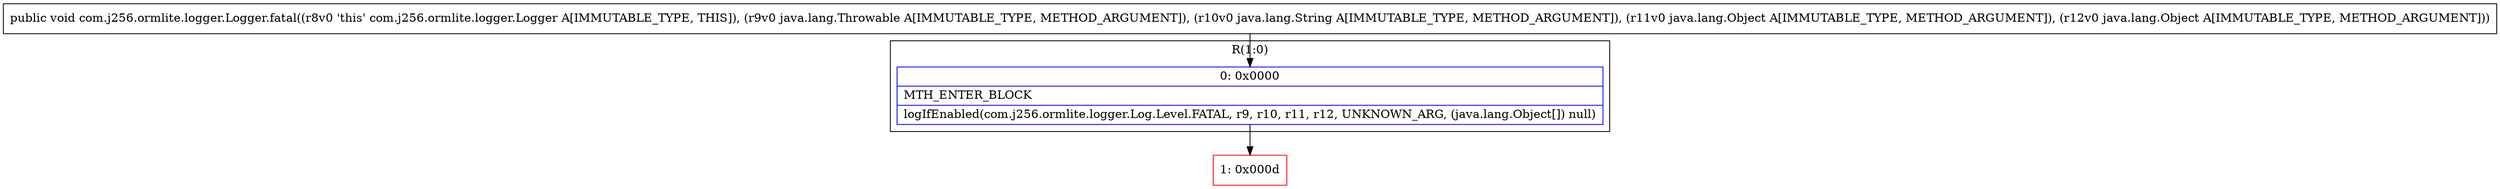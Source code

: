 digraph "CFG forcom.j256.ormlite.logger.Logger.fatal(Ljava\/lang\/Throwable;Ljava\/lang\/String;Ljava\/lang\/Object;Ljava\/lang\/Object;)V" {
subgraph cluster_Region_516619265 {
label = "R(1:0)";
node [shape=record,color=blue];
Node_0 [shape=record,label="{0\:\ 0x0000|MTH_ENTER_BLOCK\l|logIfEnabled(com.j256.ormlite.logger.Log.Level.FATAL, r9, r10, r11, r12, UNKNOWN_ARG, (java.lang.Object[]) null)\l}"];
}
Node_1 [shape=record,color=red,label="{1\:\ 0x000d}"];
MethodNode[shape=record,label="{public void com.j256.ormlite.logger.Logger.fatal((r8v0 'this' com.j256.ormlite.logger.Logger A[IMMUTABLE_TYPE, THIS]), (r9v0 java.lang.Throwable A[IMMUTABLE_TYPE, METHOD_ARGUMENT]), (r10v0 java.lang.String A[IMMUTABLE_TYPE, METHOD_ARGUMENT]), (r11v0 java.lang.Object A[IMMUTABLE_TYPE, METHOD_ARGUMENT]), (r12v0 java.lang.Object A[IMMUTABLE_TYPE, METHOD_ARGUMENT])) }"];
MethodNode -> Node_0;
Node_0 -> Node_1;
}

